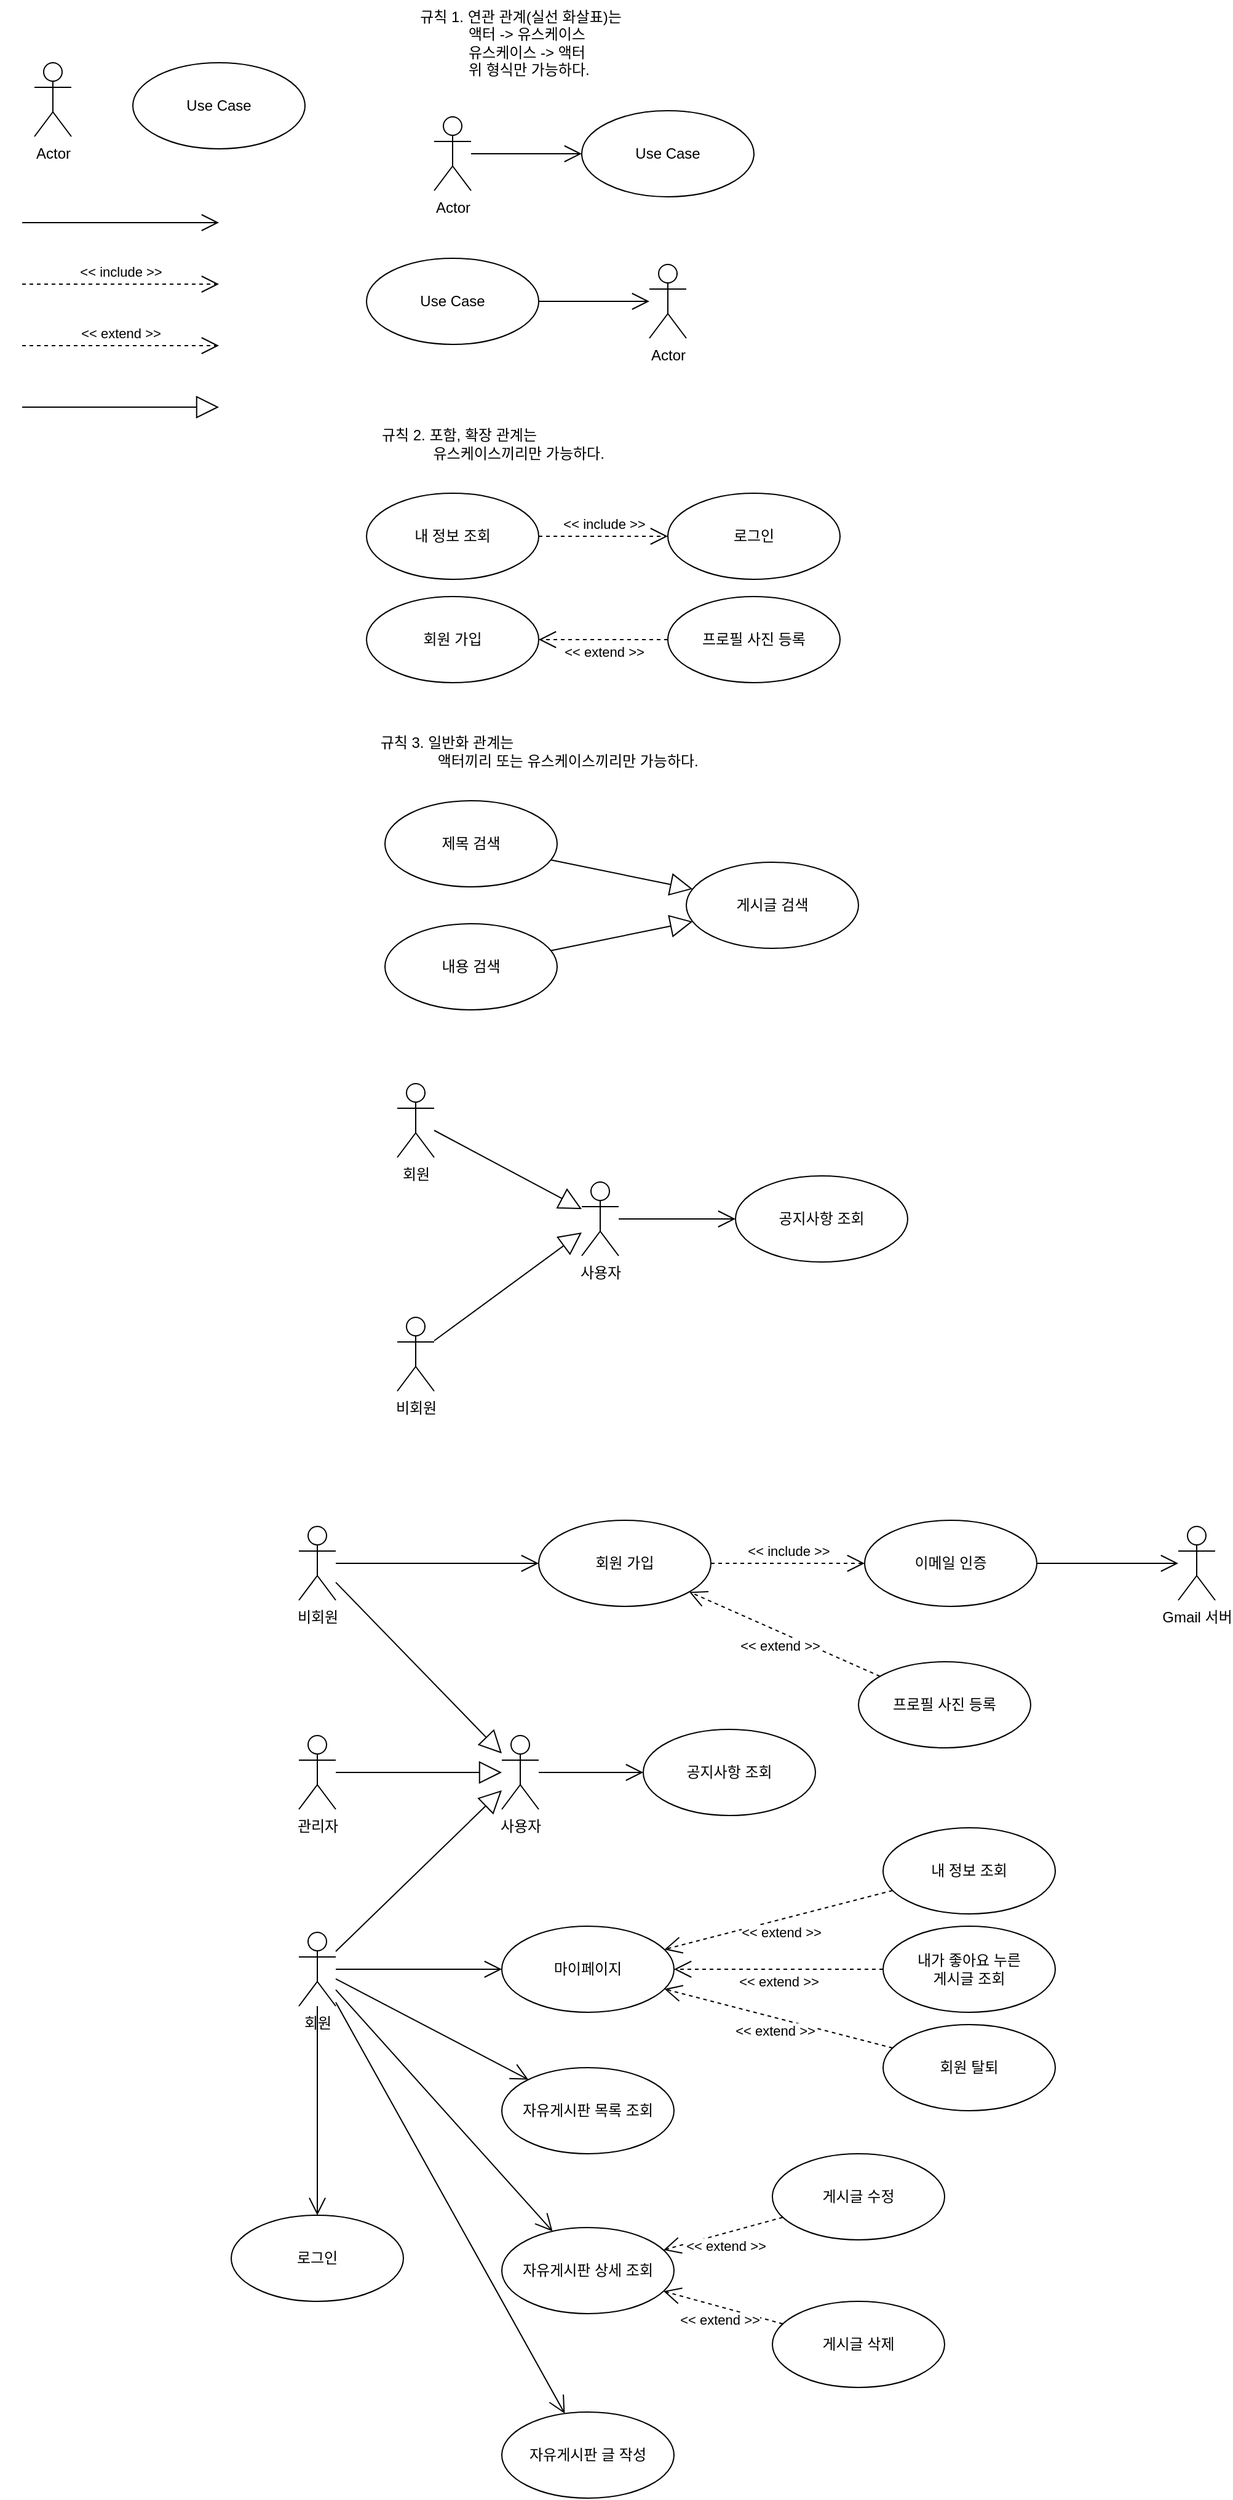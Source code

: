 <mxfile version="21.5.1" type="device">
  <diagram name="Page-1" id="e7e014a7-5840-1c2e-5031-d8a46d1fe8dd">
    <mxGraphModel dx="924" dy="786" grid="1" gridSize="10" guides="1" tooltips="1" connect="1" arrows="1" fold="1" page="1" pageScale="1" pageWidth="1169" pageHeight="826" background="none" math="0" shadow="0">
      <root>
        <mxCell id="0" />
        <mxCell id="1" parent="0" />
        <mxCell id="OE_oYDEdKzhmFktJ1rzD-41" value="Actor" style="shape=umlActor;verticalLabelPosition=bottom;verticalAlign=top;html=1;" vertex="1" parent="1">
          <mxGeometry x="80" y="60" width="30" height="60" as="geometry" />
        </mxCell>
        <mxCell id="OE_oYDEdKzhmFktJ1rzD-42" value="Use Case" style="ellipse;whiteSpace=wrap;html=1;" vertex="1" parent="1">
          <mxGeometry x="160" y="60" width="140" height="70" as="geometry" />
        </mxCell>
        <mxCell id="OE_oYDEdKzhmFktJ1rzD-43" value="" style="endArrow=open;endFill=1;endSize=12;html=1;rounded=0;" edge="1" parent="1">
          <mxGeometry width="160" relative="1" as="geometry">
            <mxPoint x="70" y="190" as="sourcePoint" />
            <mxPoint x="230" y="190" as="targetPoint" />
          </mxGeometry>
        </mxCell>
        <mxCell id="OE_oYDEdKzhmFktJ1rzD-45" value="&amp;lt;&amp;lt; include &amp;gt;&amp;gt;" style="endArrow=open;endSize=12;dashed=1;html=1;rounded=0;" edge="1" parent="1">
          <mxGeometry y="10" width="160" relative="1" as="geometry">
            <mxPoint x="70" y="240" as="sourcePoint" />
            <mxPoint x="230" y="240" as="targetPoint" />
            <mxPoint as="offset" />
          </mxGeometry>
        </mxCell>
        <mxCell id="OE_oYDEdKzhmFktJ1rzD-46" value="&amp;lt;&amp;lt; extend &amp;gt;&amp;gt;" style="endArrow=open;endSize=12;dashed=1;html=1;rounded=0;" edge="1" parent="1">
          <mxGeometry y="10" width="160" relative="1" as="geometry">
            <mxPoint x="70" y="290" as="sourcePoint" />
            <mxPoint x="230" y="290" as="targetPoint" />
            <mxPoint as="offset" />
          </mxGeometry>
        </mxCell>
        <mxCell id="OE_oYDEdKzhmFktJ1rzD-47" value="" style="endArrow=block;endSize=16;endFill=0;html=1;rounded=0;" edge="1" parent="1">
          <mxGeometry width="160" relative="1" as="geometry">
            <mxPoint x="70" y="340" as="sourcePoint" />
            <mxPoint x="230" y="340" as="targetPoint" />
          </mxGeometry>
        </mxCell>
        <mxCell id="OE_oYDEdKzhmFktJ1rzD-48" value="규칙 1. 연관 관계(실선 화살표)는&lt;br&gt;&amp;nbsp; &amp;nbsp;액터 -&amp;gt; 유스케이스&lt;br&gt;&amp;nbsp; &amp;nbsp;유스케이스 -&amp;gt; 액터&lt;br&gt;&amp;nbsp; &amp;nbsp; 위 형식만 가능하다." style="text;html=1;align=center;verticalAlign=middle;resizable=0;points=[];autosize=1;strokeColor=none;fillColor=none;" vertex="1" parent="1">
          <mxGeometry x="375" y="9" width="200" height="70" as="geometry" />
        </mxCell>
        <mxCell id="OE_oYDEdKzhmFktJ1rzD-49" value="Actor" style="shape=umlActor;verticalLabelPosition=bottom;verticalAlign=top;html=1;" vertex="1" parent="1">
          <mxGeometry x="405" y="104" width="30" height="60" as="geometry" />
        </mxCell>
        <mxCell id="OE_oYDEdKzhmFktJ1rzD-50" value="Use Case" style="ellipse;whiteSpace=wrap;html=1;" vertex="1" parent="1">
          <mxGeometry x="525" y="99" width="140" height="70" as="geometry" />
        </mxCell>
        <mxCell id="OE_oYDEdKzhmFktJ1rzD-51" value="" style="endArrow=open;endFill=1;endSize=12;html=1;rounded=0;" edge="1" parent="1" source="OE_oYDEdKzhmFktJ1rzD-49" target="OE_oYDEdKzhmFktJ1rzD-50">
          <mxGeometry width="160" relative="1" as="geometry">
            <mxPoint x="495" y="179" as="sourcePoint" />
            <mxPoint x="555" y="134" as="targetPoint" />
          </mxGeometry>
        </mxCell>
        <mxCell id="OE_oYDEdKzhmFktJ1rzD-52" value="Use Case" style="ellipse;whiteSpace=wrap;html=1;" vertex="1" parent="1">
          <mxGeometry x="350" y="219" width="140" height="70" as="geometry" />
        </mxCell>
        <mxCell id="OE_oYDEdKzhmFktJ1rzD-53" value="Actor" style="shape=umlActor;verticalLabelPosition=bottom;verticalAlign=top;html=1;" vertex="1" parent="1">
          <mxGeometry x="580" y="224" width="30" height="60" as="geometry" />
        </mxCell>
        <mxCell id="OE_oYDEdKzhmFktJ1rzD-54" value="" style="endArrow=open;endFill=1;endSize=12;html=1;rounded=0;" edge="1" parent="1" source="OE_oYDEdKzhmFktJ1rzD-52" target="OE_oYDEdKzhmFktJ1rzD-53">
          <mxGeometry width="160" relative="1" as="geometry">
            <mxPoint x="505" y="254" as="sourcePoint" />
            <mxPoint x="546.67" y="284" as="targetPoint" />
          </mxGeometry>
        </mxCell>
        <mxCell id="OE_oYDEdKzhmFktJ1rzD-56" value="규칙 2. 포함, 확장 관계는&lt;br&gt;&lt;span style=&quot;white-space: pre;&quot;&gt;&#x9;&lt;/span&gt;&lt;span style=&quot;white-space: pre;&quot;&gt;&#x9;&lt;/span&gt;&lt;span style=&quot;white-space: pre;&quot;&gt;&#x9;&lt;/span&gt;&amp;nbsp; &amp;nbsp; &amp;nbsp;유스케이스끼리만 가능하다." style="text;html=1;align=center;verticalAlign=middle;resizable=0;points=[];autosize=1;strokeColor=none;fillColor=none;" vertex="1" parent="1">
          <mxGeometry x="290" y="350" width="270" height="40" as="geometry" />
        </mxCell>
        <mxCell id="OE_oYDEdKzhmFktJ1rzD-57" value="내 정보 조회" style="ellipse;whiteSpace=wrap;html=1;" vertex="1" parent="1">
          <mxGeometry x="350" y="410" width="140" height="70" as="geometry" />
        </mxCell>
        <mxCell id="OE_oYDEdKzhmFktJ1rzD-58" value="로그인" style="ellipse;whiteSpace=wrap;html=1;" vertex="1" parent="1">
          <mxGeometry x="595" y="410" width="140" height="70" as="geometry" />
        </mxCell>
        <mxCell id="OE_oYDEdKzhmFktJ1rzD-59" value="&amp;lt;&amp;lt; include &amp;gt;&amp;gt;" style="endArrow=open;endSize=12;dashed=1;html=1;rounded=0;" edge="1" parent="1" source="OE_oYDEdKzhmFktJ1rzD-57" target="OE_oYDEdKzhmFktJ1rzD-58">
          <mxGeometry y="10" width="160" relative="1" as="geometry">
            <mxPoint x="495" y="444.5" as="sourcePoint" />
            <mxPoint x="655" y="444.5" as="targetPoint" />
            <mxPoint as="offset" />
          </mxGeometry>
        </mxCell>
        <mxCell id="OE_oYDEdKzhmFktJ1rzD-60" value="회원 가입" style="ellipse;whiteSpace=wrap;html=1;" vertex="1" parent="1">
          <mxGeometry x="350" y="494" width="140" height="70" as="geometry" />
        </mxCell>
        <mxCell id="OE_oYDEdKzhmFktJ1rzD-61" value="프로필 사진 등록" style="ellipse;whiteSpace=wrap;html=1;" vertex="1" parent="1">
          <mxGeometry x="595" y="494" width="140" height="70" as="geometry" />
        </mxCell>
        <mxCell id="OE_oYDEdKzhmFktJ1rzD-63" value="&amp;lt;&amp;lt; extend &amp;gt;&amp;gt;" style="endArrow=open;endSize=12;dashed=1;html=1;rounded=0;" edge="1" parent="1" source="OE_oYDEdKzhmFktJ1rzD-61" target="OE_oYDEdKzhmFktJ1rzD-60">
          <mxGeometry y="10" width="160" relative="1" as="geometry">
            <mxPoint x="490" y="528.5" as="sourcePoint" />
            <mxPoint x="545" y="574" as="targetPoint" />
            <mxPoint as="offset" />
          </mxGeometry>
        </mxCell>
        <mxCell id="OE_oYDEdKzhmFktJ1rzD-64" value="규칙 3. 일반화 관계는&lt;br&gt;&lt;span style=&quot;white-space: pre;&quot;&gt;&#x9;&lt;/span&gt;&lt;span style=&quot;white-space: pre;&quot;&gt;&#x9;&lt;/span&gt;&lt;span style=&quot;white-space: pre;&quot;&gt;&#x9;&lt;/span&gt;&lt;span style=&quot;white-space: pre;&quot;&gt;&#x9;&lt;/span&gt;&lt;span style=&quot;white-space: pre;&quot;&gt;&#x9;&lt;/span&gt;&lt;span style=&quot;white-space: pre;&quot;&gt;&#x9;&lt;/span&gt;&lt;span style=&quot;white-space: pre;&quot;&gt;&#x9;&lt;/span&gt;&amp;nbsp; &amp;nbsp;액터끼리 또는 유스케이스끼리만 가능하다." style="text;html=1;align=center;verticalAlign=middle;resizable=0;points=[];autosize=1;strokeColor=none;fillColor=none;" vertex="1" parent="1">
          <mxGeometry x="190" y="600" width="450" height="40" as="geometry" />
        </mxCell>
        <mxCell id="OE_oYDEdKzhmFktJ1rzD-67" value="제목 검색" style="ellipse;whiteSpace=wrap;html=1;" vertex="1" parent="1">
          <mxGeometry x="365" y="660" width="140" height="70" as="geometry" />
        </mxCell>
        <mxCell id="OE_oYDEdKzhmFktJ1rzD-68" value="내용 검색" style="ellipse;whiteSpace=wrap;html=1;" vertex="1" parent="1">
          <mxGeometry x="365" y="760" width="140" height="70" as="geometry" />
        </mxCell>
        <mxCell id="OE_oYDEdKzhmFktJ1rzD-69" value="게시글 검색" style="ellipse;whiteSpace=wrap;html=1;" vertex="1" parent="1">
          <mxGeometry x="610" y="710" width="140" height="70" as="geometry" />
        </mxCell>
        <mxCell id="OE_oYDEdKzhmFktJ1rzD-70" value="" style="endArrow=block;endSize=16;endFill=0;html=1;rounded=0;" edge="1" parent="1" source="OE_oYDEdKzhmFktJ1rzD-67" target="OE_oYDEdKzhmFktJ1rzD-69">
          <mxGeometry width="160" relative="1" as="geometry">
            <mxPoint x="505" y="694.5" as="sourcePoint" />
            <mxPoint x="665" y="694.5" as="targetPoint" />
          </mxGeometry>
        </mxCell>
        <mxCell id="OE_oYDEdKzhmFktJ1rzD-71" value="" style="endArrow=block;endSize=16;endFill=0;html=1;rounded=0;" edge="1" parent="1" source="OE_oYDEdKzhmFktJ1rzD-68" target="OE_oYDEdKzhmFktJ1rzD-69">
          <mxGeometry width="160" relative="1" as="geometry">
            <mxPoint x="515" y="790" as="sourcePoint" />
            <mxPoint x="630" y="814" as="targetPoint" />
          </mxGeometry>
        </mxCell>
        <mxCell id="OE_oYDEdKzhmFktJ1rzD-74" value="회원" style="shape=umlActor;verticalLabelPosition=bottom;verticalAlign=top;html=1;" vertex="1" parent="1">
          <mxGeometry x="375" y="890" width="30" height="60" as="geometry" />
        </mxCell>
        <mxCell id="OE_oYDEdKzhmFktJ1rzD-75" value="비회원" style="shape=umlActor;verticalLabelPosition=bottom;verticalAlign=top;html=1;" vertex="1" parent="1">
          <mxGeometry x="375" y="1080" width="30" height="60" as="geometry" />
        </mxCell>
        <mxCell id="OE_oYDEdKzhmFktJ1rzD-76" value="사용자" style="shape=umlActor;verticalLabelPosition=bottom;verticalAlign=top;html=1;" vertex="1" parent="1">
          <mxGeometry x="525" y="970" width="30" height="60" as="geometry" />
        </mxCell>
        <mxCell id="OE_oYDEdKzhmFktJ1rzD-81" value="" style="endArrow=block;endSize=16;endFill=0;html=1;rounded=0;" edge="1" parent="1" source="OE_oYDEdKzhmFktJ1rzD-74" target="OE_oYDEdKzhmFktJ1rzD-76">
          <mxGeometry width="160" relative="1" as="geometry">
            <mxPoint x="370" y="950" as="sourcePoint" />
            <mxPoint x="575" y="939.5" as="targetPoint" />
          </mxGeometry>
        </mxCell>
        <mxCell id="OE_oYDEdKzhmFktJ1rzD-82" value="" style="endArrow=block;endSize=16;endFill=0;html=1;rounded=0;" edge="1" parent="1" source="OE_oYDEdKzhmFktJ1rzD-75" target="OE_oYDEdKzhmFktJ1rzD-76">
          <mxGeometry width="160" relative="1" as="geometry">
            <mxPoint x="405" y="1080" as="sourcePoint" />
            <mxPoint x="630" y="1142" as="targetPoint" />
          </mxGeometry>
        </mxCell>
        <mxCell id="OE_oYDEdKzhmFktJ1rzD-83" value="공지사항 조회" style="ellipse;whiteSpace=wrap;html=1;" vertex="1" parent="1">
          <mxGeometry x="650" y="965" width="140" height="70" as="geometry" />
        </mxCell>
        <mxCell id="OE_oYDEdKzhmFktJ1rzD-85" value="" style="endArrow=open;endFill=1;endSize=12;html=1;rounded=0;" edge="1" parent="1" source="OE_oYDEdKzhmFktJ1rzD-76" target="OE_oYDEdKzhmFktJ1rzD-83">
          <mxGeometry width="160" relative="1" as="geometry">
            <mxPoint x="660" y="1009.5" as="sourcePoint" />
            <mxPoint x="820" y="1009.5" as="targetPoint" />
          </mxGeometry>
        </mxCell>
        <mxCell id="OE_oYDEdKzhmFktJ1rzD-87" value="비회원" style="shape=umlActor;verticalLabelPosition=bottom;verticalAlign=top;html=1;" vertex="1" parent="1">
          <mxGeometry x="295" y="1250" width="30" height="60" as="geometry" />
        </mxCell>
        <mxCell id="OE_oYDEdKzhmFktJ1rzD-88" value="회원 가입" style="ellipse;whiteSpace=wrap;html=1;" vertex="1" parent="1">
          <mxGeometry x="490" y="1245" width="140" height="70" as="geometry" />
        </mxCell>
        <mxCell id="OE_oYDEdKzhmFktJ1rzD-89" value="" style="endArrow=open;endFill=1;endSize=12;html=1;rounded=0;" edge="1" parent="1" source="OE_oYDEdKzhmFktJ1rzD-87" target="OE_oYDEdKzhmFktJ1rzD-88">
          <mxGeometry width="160" relative="1" as="geometry">
            <mxPoint x="385" y="1279.5" as="sourcePoint" />
            <mxPoint x="480" y="1279.5" as="targetPoint" />
          </mxGeometry>
        </mxCell>
        <mxCell id="OE_oYDEdKzhmFktJ1rzD-90" value="이메일 인증" style="ellipse;whiteSpace=wrap;html=1;" vertex="1" parent="1">
          <mxGeometry x="755" y="1245" width="140" height="70" as="geometry" />
        </mxCell>
        <mxCell id="OE_oYDEdKzhmFktJ1rzD-92" value="&amp;lt;&amp;lt; include &amp;gt;&amp;gt;" style="endArrow=open;endSize=12;dashed=1;html=1;rounded=0;" edge="1" parent="1" source="OE_oYDEdKzhmFktJ1rzD-88" target="OE_oYDEdKzhmFktJ1rzD-90">
          <mxGeometry y="10" width="160" relative="1" as="geometry">
            <mxPoint x="755" y="1210" as="sourcePoint" />
            <mxPoint x="630" y="1210" as="targetPoint" />
            <mxPoint as="offset" />
          </mxGeometry>
        </mxCell>
        <mxCell id="OE_oYDEdKzhmFktJ1rzD-93" value="Gmail 서버" style="shape=umlActor;verticalLabelPosition=bottom;verticalAlign=top;html=1;" vertex="1" parent="1">
          <mxGeometry x="1010" y="1250" width="30" height="60" as="geometry" />
        </mxCell>
        <mxCell id="OE_oYDEdKzhmFktJ1rzD-96" value="" style="endArrow=open;endFill=1;endSize=12;html=1;rounded=0;" edge="1" parent="1" source="OE_oYDEdKzhmFktJ1rzD-90" target="OE_oYDEdKzhmFktJ1rzD-93">
          <mxGeometry width="160" relative="1" as="geometry">
            <mxPoint x="910" y="1390" as="sourcePoint" />
            <mxPoint x="1005" y="1390" as="targetPoint" />
          </mxGeometry>
        </mxCell>
        <mxCell id="OE_oYDEdKzhmFktJ1rzD-97" value="프로필 사진 등록" style="ellipse;whiteSpace=wrap;html=1;" vertex="1" parent="1">
          <mxGeometry x="750" y="1360" width="140" height="70" as="geometry" />
        </mxCell>
        <mxCell id="OE_oYDEdKzhmFktJ1rzD-98" value="&amp;lt;&amp;lt; extend &amp;gt;&amp;gt;" style="endArrow=open;endSize=12;dashed=1;html=1;rounded=0;" edge="1" parent="1" source="OE_oYDEdKzhmFktJ1rzD-97" target="OE_oYDEdKzhmFktJ1rzD-88">
          <mxGeometry y="10" width="160" relative="1" as="geometry">
            <mxPoint x="745" y="1364.5" as="sourcePoint" />
            <mxPoint x="640" y="1364.5" as="targetPoint" />
            <mxPoint as="offset" />
          </mxGeometry>
        </mxCell>
        <mxCell id="OE_oYDEdKzhmFktJ1rzD-99" value="회원" style="shape=umlActor;verticalLabelPosition=bottom;verticalAlign=top;html=1;" vertex="1" parent="1">
          <mxGeometry x="295" y="1580" width="30" height="60" as="geometry" />
        </mxCell>
        <mxCell id="OE_oYDEdKzhmFktJ1rzD-101" value="사용자" style="shape=umlActor;verticalLabelPosition=bottom;verticalAlign=top;html=1;" vertex="1" parent="1">
          <mxGeometry x="460" y="1420" width="30" height="60" as="geometry" />
        </mxCell>
        <mxCell id="OE_oYDEdKzhmFktJ1rzD-102" value="" style="endArrow=block;endSize=16;endFill=0;html=1;rounded=0;" edge="1" parent="1" source="OE_oYDEdKzhmFktJ1rzD-87" target="OE_oYDEdKzhmFktJ1rzD-101">
          <mxGeometry width="160" relative="1" as="geometry">
            <mxPoint x="340" y="1296" as="sourcePoint" />
            <mxPoint x="460" y="1360" as="targetPoint" />
          </mxGeometry>
        </mxCell>
        <mxCell id="OE_oYDEdKzhmFktJ1rzD-103" value="" style="endArrow=block;endSize=16;endFill=0;html=1;rounded=0;" edge="1" parent="1" source="OE_oYDEdKzhmFktJ1rzD-99" target="OE_oYDEdKzhmFktJ1rzD-101">
          <mxGeometry width="160" relative="1" as="geometry">
            <mxPoint x="335" y="1530" as="sourcePoint" />
            <mxPoint x="445" y="1640" as="targetPoint" />
          </mxGeometry>
        </mxCell>
        <mxCell id="OE_oYDEdKzhmFktJ1rzD-105" value="공지사항 조회" style="ellipse;whiteSpace=wrap;html=1;" vertex="1" parent="1">
          <mxGeometry x="575" y="1415" width="140" height="70" as="geometry" />
        </mxCell>
        <mxCell id="OE_oYDEdKzhmFktJ1rzD-106" value="" style="endArrow=open;endFill=1;endSize=12;html=1;rounded=0;" edge="1" parent="1" source="OE_oYDEdKzhmFktJ1rzD-101" target="OE_oYDEdKzhmFktJ1rzD-105">
          <mxGeometry width="160" relative="1" as="geometry">
            <mxPoint x="502" y="1469.5" as="sourcePoint" />
            <mxPoint x="667" y="1469.5" as="targetPoint" />
          </mxGeometry>
        </mxCell>
        <mxCell id="OE_oYDEdKzhmFktJ1rzD-107" value="관리자" style="shape=umlActor;verticalLabelPosition=bottom;verticalAlign=top;html=1;" vertex="1" parent="1">
          <mxGeometry x="295" y="1420" width="30" height="60" as="geometry" />
        </mxCell>
        <mxCell id="OE_oYDEdKzhmFktJ1rzD-108" value="" style="endArrow=block;endSize=16;endFill=0;html=1;rounded=0;" edge="1" parent="1" source="OE_oYDEdKzhmFktJ1rzD-107" target="OE_oYDEdKzhmFktJ1rzD-101">
          <mxGeometry width="160" relative="1" as="geometry">
            <mxPoint x="310" y="1450" as="sourcePoint" />
            <mxPoint x="420" y="1470" as="targetPoint" />
          </mxGeometry>
        </mxCell>
        <mxCell id="OE_oYDEdKzhmFktJ1rzD-109" value="마이페이지" style="ellipse;whiteSpace=wrap;html=1;" vertex="1" parent="1">
          <mxGeometry x="460" y="1575" width="140" height="70" as="geometry" />
        </mxCell>
        <mxCell id="OE_oYDEdKzhmFktJ1rzD-110" value="" style="endArrow=open;endFill=1;endSize=12;html=1;rounded=0;" edge="1" parent="1" source="OE_oYDEdKzhmFktJ1rzD-99" target="OE_oYDEdKzhmFktJ1rzD-109">
          <mxGeometry width="160" relative="1" as="geometry">
            <mxPoint x="350" y="1620" as="sourcePoint" />
            <mxPoint x="455" y="1620" as="targetPoint" />
          </mxGeometry>
        </mxCell>
        <mxCell id="OE_oYDEdKzhmFktJ1rzD-111" value="내 정보 조회" style="ellipse;whiteSpace=wrap;html=1;" vertex="1" parent="1">
          <mxGeometry x="770" y="1495" width="140" height="70" as="geometry" />
        </mxCell>
        <mxCell id="OE_oYDEdKzhmFktJ1rzD-112" value="내가 좋아요 누른&lt;br&gt;게시글 조회" style="ellipse;whiteSpace=wrap;html=1;" vertex="1" parent="1">
          <mxGeometry x="770" y="1575" width="140" height="70" as="geometry" />
        </mxCell>
        <mxCell id="OE_oYDEdKzhmFktJ1rzD-113" value="회원 탈퇴" style="ellipse;whiteSpace=wrap;html=1;" vertex="1" parent="1">
          <mxGeometry x="770" y="1655" width="140" height="70" as="geometry" />
        </mxCell>
        <mxCell id="OE_oYDEdKzhmFktJ1rzD-116" value="&amp;lt;&amp;lt; extend &amp;gt;&amp;gt;" style="endArrow=open;endSize=12;dashed=1;html=1;rounded=0;" edge="1" parent="1" source="OE_oYDEdKzhmFktJ1rzD-111" target="OE_oYDEdKzhmFktJ1rzD-109">
          <mxGeometry y="10" width="160" relative="1" as="geometry">
            <mxPoint x="750" y="1669.5" as="sourcePoint" />
            <mxPoint x="595" y="1600.5" as="targetPoint" />
            <mxPoint as="offset" />
          </mxGeometry>
        </mxCell>
        <mxCell id="OE_oYDEdKzhmFktJ1rzD-117" value="&amp;lt;&amp;lt; extend &amp;gt;&amp;gt;" style="endArrow=open;endSize=12;dashed=1;html=1;rounded=0;" edge="1" parent="1" source="OE_oYDEdKzhmFktJ1rzD-113" target="OE_oYDEdKzhmFktJ1rzD-109">
          <mxGeometry y="10" width="160" relative="1" as="geometry">
            <mxPoint x="656" y="1680" as="sourcePoint" />
            <mxPoint x="575" y="1702" as="targetPoint" />
            <mxPoint as="offset" />
          </mxGeometry>
        </mxCell>
        <mxCell id="OE_oYDEdKzhmFktJ1rzD-118" value="&amp;lt;&amp;lt; extend &amp;gt;&amp;gt;" style="endArrow=open;endSize=12;dashed=1;html=1;rounded=0;" edge="1" parent="1" source="OE_oYDEdKzhmFktJ1rzD-112" target="OE_oYDEdKzhmFktJ1rzD-109">
          <mxGeometry y="10" width="160" relative="1" as="geometry">
            <mxPoint x="707" y="1670" as="sourcePoint" />
            <mxPoint x="600" y="1615" as="targetPoint" />
            <mxPoint as="offset" />
          </mxGeometry>
        </mxCell>
        <mxCell id="OE_oYDEdKzhmFktJ1rzD-120" value="자유게시판 목록 조회" style="ellipse;whiteSpace=wrap;html=1;" vertex="1" parent="1">
          <mxGeometry x="460" y="1690" width="140" height="70" as="geometry" />
        </mxCell>
        <mxCell id="OE_oYDEdKzhmFktJ1rzD-121" value="자유게시판 상세 조회" style="ellipse;whiteSpace=wrap;html=1;" vertex="1" parent="1">
          <mxGeometry x="460" y="1820" width="140" height="70" as="geometry" />
        </mxCell>
        <mxCell id="OE_oYDEdKzhmFktJ1rzD-122" value="자유게시판 글 작성" style="ellipse;whiteSpace=wrap;html=1;" vertex="1" parent="1">
          <mxGeometry x="460" y="1970" width="140" height="70" as="geometry" />
        </mxCell>
        <mxCell id="OE_oYDEdKzhmFktJ1rzD-123" value="" style="endArrow=open;endFill=1;endSize=12;html=1;rounded=0;" edge="1" parent="1" source="OE_oYDEdKzhmFktJ1rzD-99" target="OE_oYDEdKzhmFktJ1rzD-120">
          <mxGeometry width="160" relative="1" as="geometry">
            <mxPoint x="295" y="1700" as="sourcePoint" />
            <mxPoint x="430" y="1700" as="targetPoint" />
          </mxGeometry>
        </mxCell>
        <mxCell id="OE_oYDEdKzhmFktJ1rzD-124" value="" style="endArrow=open;endFill=1;endSize=12;html=1;rounded=0;" edge="1" parent="1" source="OE_oYDEdKzhmFktJ1rzD-99" target="OE_oYDEdKzhmFktJ1rzD-121">
          <mxGeometry width="160" relative="1" as="geometry">
            <mxPoint x="303" y="1710" as="sourcePoint" />
            <mxPoint x="460" y="1792" as="targetPoint" />
          </mxGeometry>
        </mxCell>
        <mxCell id="OE_oYDEdKzhmFktJ1rzD-125" value="" style="endArrow=open;endFill=1;endSize=12;html=1;rounded=0;" edge="1" parent="1" source="OE_oYDEdKzhmFktJ1rzD-99" target="OE_oYDEdKzhmFktJ1rzD-122">
          <mxGeometry width="160" relative="1" as="geometry">
            <mxPoint x="254.46" y="1670.004" as="sourcePoint" />
            <mxPoint x="435.003" y="1912.096" as="targetPoint" />
          </mxGeometry>
        </mxCell>
        <mxCell id="OE_oYDEdKzhmFktJ1rzD-128" value="게시글 수정" style="ellipse;whiteSpace=wrap;html=1;" vertex="1" parent="1">
          <mxGeometry x="680" y="1760" width="140" height="70" as="geometry" />
        </mxCell>
        <mxCell id="OE_oYDEdKzhmFktJ1rzD-129" value="게시글 삭제" style="ellipse;whiteSpace=wrap;html=1;" vertex="1" parent="1">
          <mxGeometry x="680" y="1880" width="140" height="70" as="geometry" />
        </mxCell>
        <mxCell id="OE_oYDEdKzhmFktJ1rzD-130" value="&amp;lt;&amp;lt; extend &amp;gt;&amp;gt;" style="endArrow=open;endSize=12;dashed=1;html=1;rounded=0;" edge="1" parent="1" source="OE_oYDEdKzhmFktJ1rzD-129" target="OE_oYDEdKzhmFktJ1rzD-121">
          <mxGeometry y="10" width="160" relative="1" as="geometry">
            <mxPoint x="687.478" y="1913.597" as="sourcePoint" />
            <mxPoint x="600" y="1856.4" as="targetPoint" />
            <mxPoint as="offset" />
          </mxGeometry>
        </mxCell>
        <mxCell id="OE_oYDEdKzhmFktJ1rzD-131" value="&amp;lt;&amp;lt; extend &amp;gt;&amp;gt;" style="endArrow=open;endSize=12;dashed=1;html=1;rounded=0;" edge="1" parent="1" source="OE_oYDEdKzhmFktJ1rzD-128" target="OE_oYDEdKzhmFktJ1rzD-121">
          <mxGeometry y="10" width="160" relative="1" as="geometry">
            <mxPoint x="714" y="1864" as="sourcePoint" />
            <mxPoint x="595" y="1830" as="targetPoint" />
            <mxPoint as="offset" />
          </mxGeometry>
        </mxCell>
        <mxCell id="OE_oYDEdKzhmFktJ1rzD-132" value="로그인" style="ellipse;whiteSpace=wrap;html=1;" vertex="1" parent="1">
          <mxGeometry x="240" y="1810" width="140" height="70" as="geometry" />
        </mxCell>
        <mxCell id="OE_oYDEdKzhmFktJ1rzD-135" value="" style="endArrow=open;endFill=1;endSize=12;html=1;rounded=0;" edge="1" parent="1" source="OE_oYDEdKzhmFktJ1rzD-99" target="OE_oYDEdKzhmFktJ1rzD-132">
          <mxGeometry width="160" relative="1" as="geometry">
            <mxPoint x="180" y="1820" as="sourcePoint" />
            <mxPoint x="315" y="1820" as="targetPoint" />
          </mxGeometry>
        </mxCell>
      </root>
    </mxGraphModel>
  </diagram>
</mxfile>
